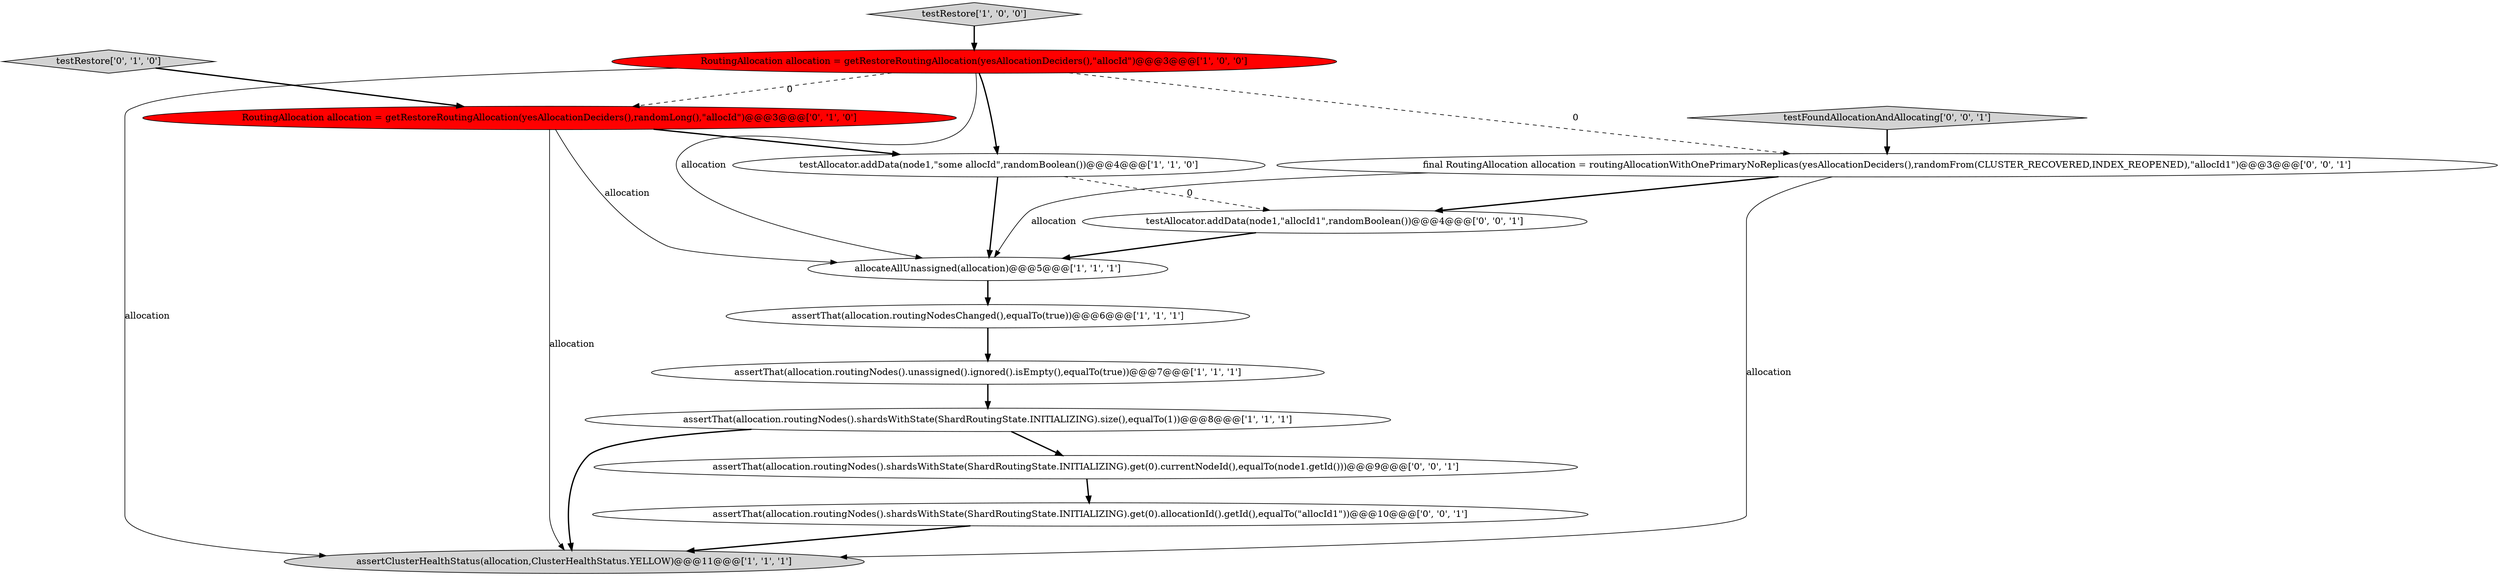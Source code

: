 digraph {
3 [style = filled, label = "assertClusterHealthStatus(allocation,ClusterHealthStatus.YELLOW)@@@11@@@['1', '1', '1']", fillcolor = lightgray, shape = ellipse image = "AAA0AAABBB1BBB"];
0 [style = filled, label = "assertThat(allocation.routingNodes().shardsWithState(ShardRoutingState.INITIALIZING).size(),equalTo(1))@@@8@@@['1', '1', '1']", fillcolor = white, shape = ellipse image = "AAA0AAABBB1BBB"];
4 [style = filled, label = "RoutingAllocation allocation = getRestoreRoutingAllocation(yesAllocationDeciders(),\"allocId\")@@@3@@@['1', '0', '0']", fillcolor = red, shape = ellipse image = "AAA1AAABBB1BBB"];
5 [style = filled, label = "assertThat(allocation.routingNodes().unassigned().ignored().isEmpty(),equalTo(true))@@@7@@@['1', '1', '1']", fillcolor = white, shape = ellipse image = "AAA0AAABBB1BBB"];
6 [style = filled, label = "testRestore['1', '0', '0']", fillcolor = lightgray, shape = diamond image = "AAA0AAABBB1BBB"];
13 [style = filled, label = "testFoundAllocationAndAllocating['0', '0', '1']", fillcolor = lightgray, shape = diamond image = "AAA0AAABBB3BBB"];
11 [style = filled, label = "assertThat(allocation.routingNodes().shardsWithState(ShardRoutingState.INITIALIZING).get(0).allocationId().getId(),equalTo(\"allocId1\"))@@@10@@@['0', '0', '1']", fillcolor = white, shape = ellipse image = "AAA0AAABBB3BBB"];
2 [style = filled, label = "assertThat(allocation.routingNodesChanged(),equalTo(true))@@@6@@@['1', '1', '1']", fillcolor = white, shape = ellipse image = "AAA0AAABBB1BBB"];
14 [style = filled, label = "final RoutingAllocation allocation = routingAllocationWithOnePrimaryNoReplicas(yesAllocationDeciders(),randomFrom(CLUSTER_RECOVERED,INDEX_REOPENED),\"allocId1\")@@@3@@@['0', '0', '1']", fillcolor = white, shape = ellipse image = "AAA0AAABBB3BBB"];
8 [style = filled, label = "testRestore['0', '1', '0']", fillcolor = lightgray, shape = diamond image = "AAA0AAABBB2BBB"];
9 [style = filled, label = "RoutingAllocation allocation = getRestoreRoutingAllocation(yesAllocationDeciders(),randomLong(),\"allocId\")@@@3@@@['0', '1', '0']", fillcolor = red, shape = ellipse image = "AAA1AAABBB2BBB"];
1 [style = filled, label = "allocateAllUnassigned(allocation)@@@5@@@['1', '1', '1']", fillcolor = white, shape = ellipse image = "AAA0AAABBB1BBB"];
10 [style = filled, label = "testAllocator.addData(node1,\"allocId1\",randomBoolean())@@@4@@@['0', '0', '1']", fillcolor = white, shape = ellipse image = "AAA0AAABBB3BBB"];
7 [style = filled, label = "testAllocator.addData(node1,\"some allocId\",randomBoolean())@@@4@@@['1', '1', '0']", fillcolor = white, shape = ellipse image = "AAA0AAABBB1BBB"];
12 [style = filled, label = "assertThat(allocation.routingNodes().shardsWithState(ShardRoutingState.INITIALIZING).get(0).currentNodeId(),equalTo(node1.getId()))@@@9@@@['0', '0', '1']", fillcolor = white, shape = ellipse image = "AAA0AAABBB3BBB"];
0->3 [style = bold, label=""];
7->1 [style = bold, label=""];
0->12 [style = bold, label=""];
12->11 [style = bold, label=""];
14->10 [style = bold, label=""];
14->3 [style = solid, label="allocation"];
9->3 [style = solid, label="allocation"];
9->7 [style = bold, label=""];
4->7 [style = bold, label=""];
4->1 [style = solid, label="allocation"];
6->4 [style = bold, label=""];
4->9 [style = dashed, label="0"];
14->1 [style = solid, label="allocation"];
5->0 [style = bold, label=""];
11->3 [style = bold, label=""];
8->9 [style = bold, label=""];
7->10 [style = dashed, label="0"];
4->14 [style = dashed, label="0"];
1->2 [style = bold, label=""];
9->1 [style = solid, label="allocation"];
10->1 [style = bold, label=""];
4->3 [style = solid, label="allocation"];
13->14 [style = bold, label=""];
2->5 [style = bold, label=""];
}
